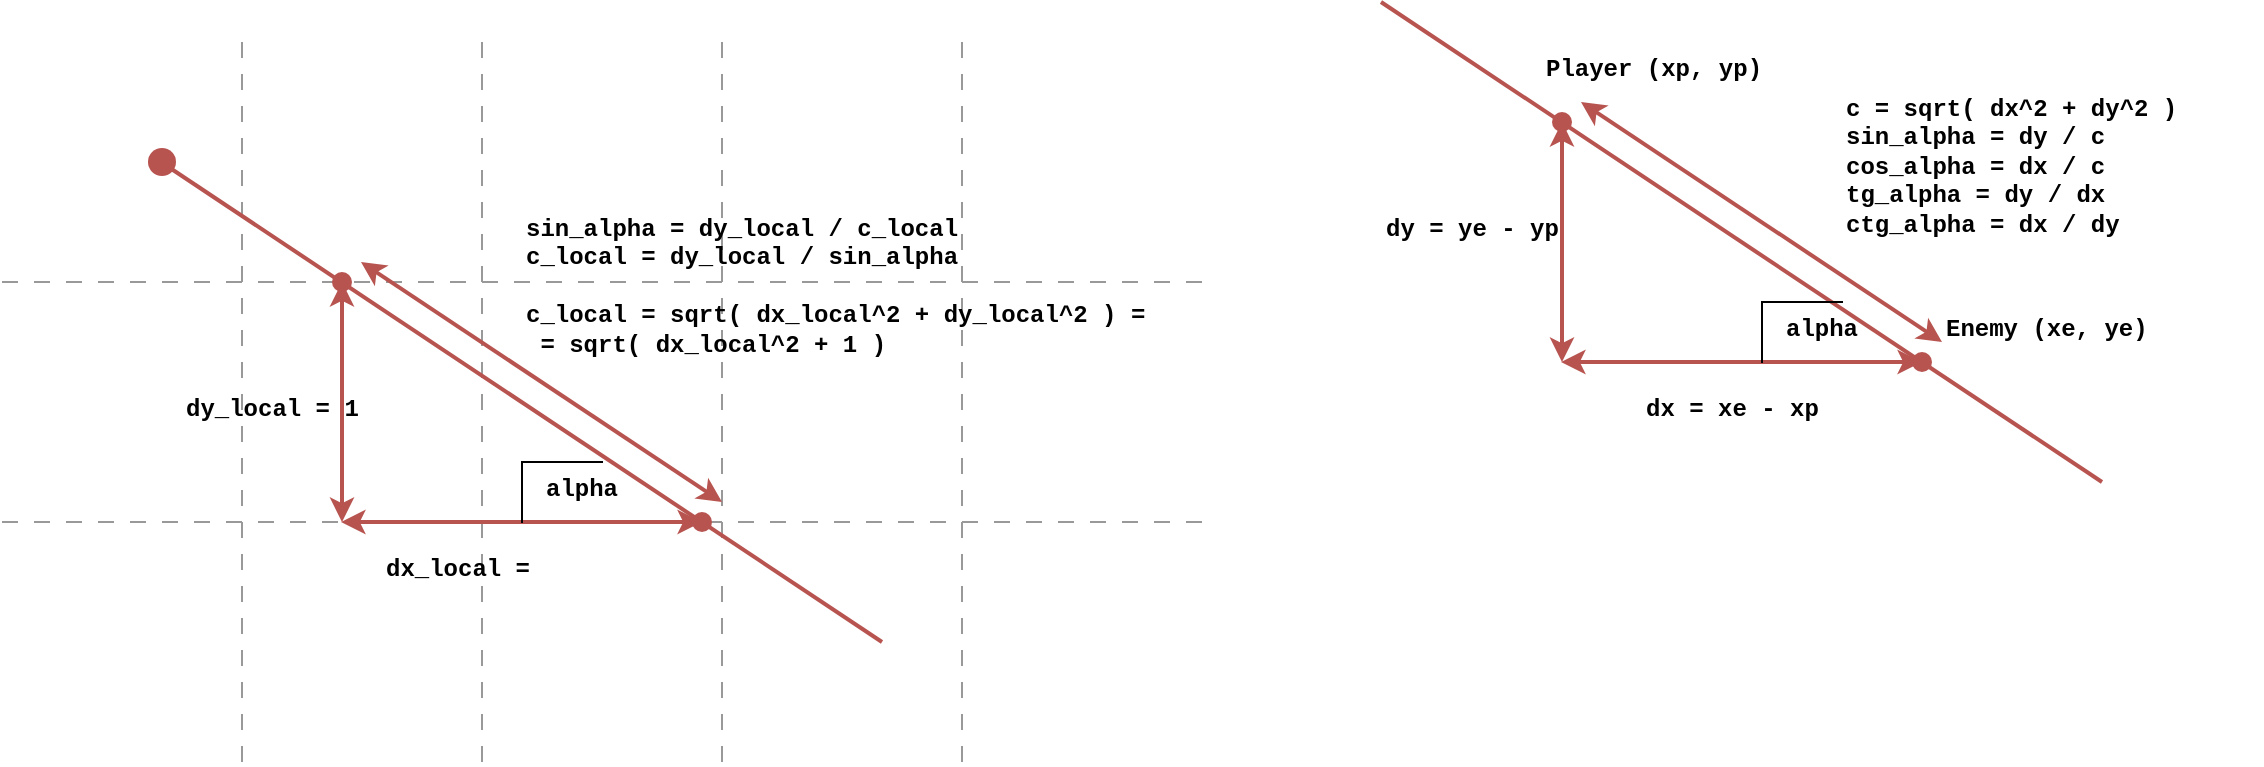 <mxfile version="21.1.1" type="github">
  <diagram name="Page-1" id="6yCRNugzBqJC-43P_idL">
    <mxGraphModel dx="1760" dy="722" grid="1" gridSize="10" guides="1" tooltips="1" connect="1" arrows="1" fold="1" page="0" pageScale="1" pageWidth="827" pageHeight="1169" math="0" shadow="0">
      <root>
        <mxCell id="0" />
        <mxCell id="1" parent="0" />
        <mxCell id="xvZKiuyhqh_uOdNm6jJn-1" value="" style="endArrow=none;html=1;rounded=0;dashed=1;dashPattern=8 8;strokeColor=#999999;fontFamily=Courier New;" edge="1" parent="1">
          <mxGeometry width="50" height="50" relative="1" as="geometry">
            <mxPoint y="480" as="sourcePoint" />
            <mxPoint y="120" as="targetPoint" />
          </mxGeometry>
        </mxCell>
        <mxCell id="xvZKiuyhqh_uOdNm6jJn-2" value="" style="endArrow=none;html=1;rounded=0;dashed=1;dashPattern=8 8;strokeColor=#999999;fontFamily=Courier New;" edge="1" parent="1">
          <mxGeometry width="50" height="50" relative="1" as="geometry">
            <mxPoint x="120" y="480" as="sourcePoint" />
            <mxPoint x="120" y="120" as="targetPoint" />
          </mxGeometry>
        </mxCell>
        <mxCell id="xvZKiuyhqh_uOdNm6jJn-3" value="" style="endArrow=none;html=1;rounded=0;dashed=1;dashPattern=8 8;strokeColor=#999999;fontFamily=Courier New;" edge="1" parent="1">
          <mxGeometry width="50" height="50" relative="1" as="geometry">
            <mxPoint x="240" y="480" as="sourcePoint" />
            <mxPoint x="240" y="120" as="targetPoint" />
          </mxGeometry>
        </mxCell>
        <mxCell id="xvZKiuyhqh_uOdNm6jJn-4" value="" style="endArrow=none;html=1;rounded=0;dashed=1;dashPattern=8 8;strokeColor=#999999;fontFamily=Courier New;" edge="1" parent="1">
          <mxGeometry width="50" height="50" relative="1" as="geometry">
            <mxPoint x="360" y="480" as="sourcePoint" />
            <mxPoint x="360" y="120" as="targetPoint" />
          </mxGeometry>
        </mxCell>
        <mxCell id="xvZKiuyhqh_uOdNm6jJn-5" value="" style="endArrow=none;html=1;rounded=0;dashed=1;dashPattern=8 8;strokeColor=#999999;fontFamily=Courier New;" edge="1" parent="1">
          <mxGeometry width="50" height="50" relative="1" as="geometry">
            <mxPoint x="480" y="240" as="sourcePoint" />
            <mxPoint x="-120" y="240" as="targetPoint" />
          </mxGeometry>
        </mxCell>
        <mxCell id="xvZKiuyhqh_uOdNm6jJn-6" value="" style="endArrow=none;html=1;rounded=0;dashed=1;dashPattern=8 8;strokeColor=#999999;fontFamily=Courier New;" edge="1" parent="1">
          <mxGeometry width="50" height="50" relative="1" as="geometry">
            <mxPoint x="480" y="360" as="sourcePoint" />
            <mxPoint x="-120" y="360" as="targetPoint" />
          </mxGeometry>
        </mxCell>
        <mxCell id="xvZKiuyhqh_uOdNm6jJn-7" value="" style="shape=waypoint;sketch=0;fillStyle=solid;size=6;pointerEvents=1;points=[];fillColor=#f8cecc;resizable=0;rotatable=0;perimeter=centerPerimeter;snapToPoint=1;fontSize=30;strokeWidth=5;strokeColor=#b85450;fontFamily=Courier New;" vertex="1" parent="1">
          <mxGeometry x="-50" y="170" width="20" height="20" as="geometry" />
        </mxCell>
        <mxCell id="xvZKiuyhqh_uOdNm6jJn-8" value="" style="endArrow=none;html=1;rounded=0;fillColor=#f8cecc;strokeColor=#b85450;strokeWidth=2;fontFamily=Courier New;" edge="1" parent="1">
          <mxGeometry width="50" height="50" relative="1" as="geometry">
            <mxPoint x="320" y="420" as="sourcePoint" />
            <mxPoint x="-40.5" y="180" as="targetPoint" />
          </mxGeometry>
        </mxCell>
        <mxCell id="xvZKiuyhqh_uOdNm6jJn-9" value="" style="shape=waypoint;sketch=0;fillStyle=solid;size=6;pointerEvents=1;points=[];fillColor=#f8cecc;resizable=0;rotatable=0;perimeter=centerPerimeter;snapToPoint=1;fontSize=30;strokeWidth=3;strokeColor=#b85450;fontFamily=Courier New;" vertex="1" parent="1">
          <mxGeometry x="40" y="230" width="20" height="20" as="geometry" />
        </mxCell>
        <mxCell id="xvZKiuyhqh_uOdNm6jJn-10" value="" style="shape=waypoint;sketch=0;fillStyle=solid;size=6;pointerEvents=1;points=[];fillColor=#f8cecc;resizable=0;rotatable=0;perimeter=centerPerimeter;snapToPoint=1;fontSize=30;strokeWidth=3;strokeColor=#b85450;fontFamily=Courier New;" vertex="1" parent="1">
          <mxGeometry x="220" y="350" width="20" height="20" as="geometry" />
        </mxCell>
        <mxCell id="xvZKiuyhqh_uOdNm6jJn-12" value="" style="endArrow=classic;startArrow=classic;html=1;rounded=0;fillColor=#f8cecc;strokeColor=#b85450;strokeWidth=2;fontFamily=Courier New;" edge="1" parent="1">
          <mxGeometry width="50" height="50" relative="1" as="geometry">
            <mxPoint x="50" y="360" as="sourcePoint" />
            <mxPoint x="50" y="240" as="targetPoint" />
          </mxGeometry>
        </mxCell>
        <mxCell id="xvZKiuyhqh_uOdNm6jJn-13" value="" style="endArrow=classic;startArrow=classic;html=1;rounded=0;fillColor=#f8cecc;strokeColor=#b85450;strokeWidth=2;exitX=0.1;exitY=1.1;exitDx=0;exitDy=0;exitPerimeter=0;fontFamily=Courier New;" edge="1" parent="1" source="xvZKiuyhqh_uOdNm6jJn-10">
          <mxGeometry width="50" height="50" relative="1" as="geometry">
            <mxPoint x="49.5" y="480" as="sourcePoint" />
            <mxPoint x="49.5" y="360" as="targetPoint" />
          </mxGeometry>
        </mxCell>
        <mxCell id="xvZKiuyhqh_uOdNm6jJn-14" value="dy_local = 1" style="text;strokeColor=none;fillColor=none;html=1;fontSize=12;fontStyle=1;verticalAlign=top;align=left;fontFamily=Courier New;" vertex="1" parent="1">
          <mxGeometry x="-30" y="290" width="100" height="40" as="geometry" />
        </mxCell>
        <mxCell id="xvZKiuyhqh_uOdNm6jJn-15" value="&lt;div&gt;dx_local = &lt;br&gt;&lt;/div&gt;" style="text;strokeColor=none;fillColor=none;html=1;fontSize=12;fontStyle=1;verticalAlign=top;align=left;fontFamily=Courier New;" vertex="1" parent="1">
          <mxGeometry x="70" y="370" width="100" height="40" as="geometry" />
        </mxCell>
        <mxCell id="xvZKiuyhqh_uOdNm6jJn-24" value="" style="endArrow=none;html=1;rounded=0;fillColor=#f8cecc;strokeColor=#b85450;strokeWidth=2;fontFamily=Courier New;" edge="1" parent="1">
          <mxGeometry width="50" height="50" relative="1" as="geometry">
            <mxPoint x="930" y="340" as="sourcePoint" />
            <mxPoint x="569.5" y="100" as="targetPoint" />
          </mxGeometry>
        </mxCell>
        <mxCell id="xvZKiuyhqh_uOdNm6jJn-25" value="" style="shape=waypoint;sketch=0;fillStyle=solid;size=6;pointerEvents=1;points=[];fillColor=#f8cecc;resizable=0;rotatable=0;perimeter=centerPerimeter;snapToPoint=1;fontSize=30;strokeWidth=3;strokeColor=#b85450;fontFamily=Courier New;" vertex="1" parent="1">
          <mxGeometry x="650" y="150" width="20" height="20" as="geometry" />
        </mxCell>
        <mxCell id="xvZKiuyhqh_uOdNm6jJn-26" value="" style="shape=waypoint;sketch=0;fillStyle=solid;size=6;pointerEvents=1;points=[];fillColor=#f8cecc;resizable=0;rotatable=0;perimeter=centerPerimeter;snapToPoint=1;fontSize=30;strokeWidth=3;strokeColor=#b85450;fontFamily=Courier New;" vertex="1" parent="1">
          <mxGeometry x="830" y="270" width="20" height="20" as="geometry" />
        </mxCell>
        <mxCell id="xvZKiuyhqh_uOdNm6jJn-27" value="" style="endArrow=classic;startArrow=classic;html=1;rounded=0;fillColor=#f8cecc;strokeColor=#b85450;strokeWidth=2;fontFamily=Courier New;" edge="1" parent="1">
          <mxGeometry width="50" height="50" relative="1" as="geometry">
            <mxPoint x="660" y="280" as="sourcePoint" />
            <mxPoint x="660" y="160" as="targetPoint" />
          </mxGeometry>
        </mxCell>
        <mxCell id="xvZKiuyhqh_uOdNm6jJn-28" value="" style="endArrow=classic;startArrow=classic;html=1;rounded=0;fillColor=#f8cecc;strokeColor=#b85450;strokeWidth=2;exitX=0.1;exitY=1.1;exitDx=0;exitDy=0;exitPerimeter=0;fontFamily=Courier New;" edge="1" parent="1" source="xvZKiuyhqh_uOdNm6jJn-26">
          <mxGeometry width="50" height="50" relative="1" as="geometry">
            <mxPoint x="659.5" y="400" as="sourcePoint" />
            <mxPoint x="659.5" y="280" as="targetPoint" />
          </mxGeometry>
        </mxCell>
        <mxCell id="xvZKiuyhqh_uOdNm6jJn-29" value="dy = ye - yp" style="text;strokeColor=none;fillColor=none;html=1;fontSize=12;fontStyle=1;verticalAlign=top;align=left;fontFamily=Courier New;" vertex="1" parent="1">
          <mxGeometry x="570" y="200" width="100" height="40" as="geometry" />
        </mxCell>
        <mxCell id="xvZKiuyhqh_uOdNm6jJn-30" value="dx = xe - xp" style="text;strokeColor=none;fillColor=none;html=1;fontSize=12;fontStyle=1;verticalAlign=top;align=left;fontFamily=Courier New;" vertex="1" parent="1">
          <mxGeometry x="700" y="290" width="100" height="40" as="geometry" />
        </mxCell>
        <mxCell id="xvZKiuyhqh_uOdNm6jJn-31" value="Player (xp, yp)" style="text;strokeColor=none;fillColor=none;html=1;fontSize=12;fontStyle=1;verticalAlign=top;align=left;fontFamily=Courier New;" vertex="1" parent="1">
          <mxGeometry x="650" y="120" width="100" height="40" as="geometry" />
        </mxCell>
        <mxCell id="xvZKiuyhqh_uOdNm6jJn-32" value="Enemy (xe, ye)" style="text;strokeColor=none;fillColor=none;html=1;fontSize=12;fontStyle=1;verticalAlign=top;align=left;fontFamily=Courier New;" vertex="1" parent="1">
          <mxGeometry x="850" y="250" width="100" height="40" as="geometry" />
        </mxCell>
        <mxCell id="xvZKiuyhqh_uOdNm6jJn-34" value="" style="endArrow=classic;startArrow=classic;html=1;rounded=0;fillColor=#f8cecc;strokeColor=#b85450;strokeWidth=2;fontFamily=Courier New;" edge="1" parent="1">
          <mxGeometry width="50" height="50" relative="1" as="geometry">
            <mxPoint x="850" y="270" as="sourcePoint" />
            <mxPoint x="669.5" y="150" as="targetPoint" />
          </mxGeometry>
        </mxCell>
        <mxCell id="xvZKiuyhqh_uOdNm6jJn-35" value="&lt;div&gt;c = sqrt( dx^2 + dy^2 )&lt;/div&gt;&lt;div&gt;sin_alpha = dy / c&lt;/div&gt;&lt;div&gt;cos_alpha = dx / c&lt;/div&gt;&lt;div&gt;tg_alpha = dy / dx&lt;/div&gt;&lt;div&gt;ctg_alpha = dx / dy&lt;br&gt;&lt;/div&gt;" style="text;strokeColor=none;fillColor=none;html=1;fontSize=12;fontStyle=1;verticalAlign=top;align=left;fontFamily=Courier New;" vertex="1" parent="1">
          <mxGeometry x="800" y="140" width="210" height="90" as="geometry" />
        </mxCell>
        <mxCell id="xvZKiuyhqh_uOdNm6jJn-37" value="" style="endArrow=classic;startArrow=classic;html=1;rounded=0;fillColor=#f8cecc;strokeColor=#b85450;strokeWidth=2;fontFamily=Courier New;" edge="1" parent="1">
          <mxGeometry width="50" height="50" relative="1" as="geometry">
            <mxPoint x="240" y="350" as="sourcePoint" />
            <mxPoint x="59.5" y="230" as="targetPoint" />
          </mxGeometry>
        </mxCell>
        <mxCell id="xvZKiuyhqh_uOdNm6jJn-38" value="&lt;div&gt;sin_alpha = dy_local / c_local&lt;/div&gt;&lt;div&gt;c_local = dy_local / sin_alpha&lt;br&gt;&lt;/div&gt;&lt;div&gt;&lt;br&gt;&lt;/div&gt;&lt;div&gt;c_local = sqrt( dx_local^2 + dy_local^2 ) =&lt;/div&gt;&lt;div&gt;&lt;span style=&quot;white-space: pre;&quot;&gt;	&lt;/span&gt;= sqrt( dx_local^2 + 1 )&lt;br&gt;&lt;/div&gt;" style="text;strokeColor=none;fillColor=none;html=1;fontSize=12;fontStyle=1;verticalAlign=top;align=left;fontFamily=Courier New;" vertex="1" parent="1">
          <mxGeometry x="140" y="200" width="250" height="40" as="geometry" />
        </mxCell>
        <mxCell id="xvZKiuyhqh_uOdNm6jJn-40" value="&lt;div&gt;alpha&lt;br&gt;&lt;/div&gt;" style="text;strokeColor=none;fillColor=none;html=1;fontSize=12;fontStyle=1;verticalAlign=top;align=left;fontFamily=Courier New;" vertex="1" parent="1">
          <mxGeometry x="150" y="330" width="100" height="40" as="geometry" />
        </mxCell>
        <mxCell id="xvZKiuyhqh_uOdNm6jJn-41" value="" style="shape=partialRectangle;whiteSpace=wrap;html=1;bottom=0;right=0;fillColor=none;" vertex="1" parent="1">
          <mxGeometry x="140" y="330" width="40" height="30" as="geometry" />
        </mxCell>
        <mxCell id="xvZKiuyhqh_uOdNm6jJn-44" value="&lt;div&gt;alpha&lt;br&gt;&lt;/div&gt;" style="text;strokeColor=none;fillColor=none;html=1;fontSize=12;fontStyle=1;verticalAlign=top;align=left;fontFamily=Courier New;" vertex="1" parent="1">
          <mxGeometry x="770" y="250" width="100" height="40" as="geometry" />
        </mxCell>
        <mxCell id="xvZKiuyhqh_uOdNm6jJn-45" value="" style="shape=partialRectangle;whiteSpace=wrap;html=1;bottom=0;right=0;fillColor=none;" vertex="1" parent="1">
          <mxGeometry x="760" y="250" width="40" height="30" as="geometry" />
        </mxCell>
      </root>
    </mxGraphModel>
  </diagram>
</mxfile>
